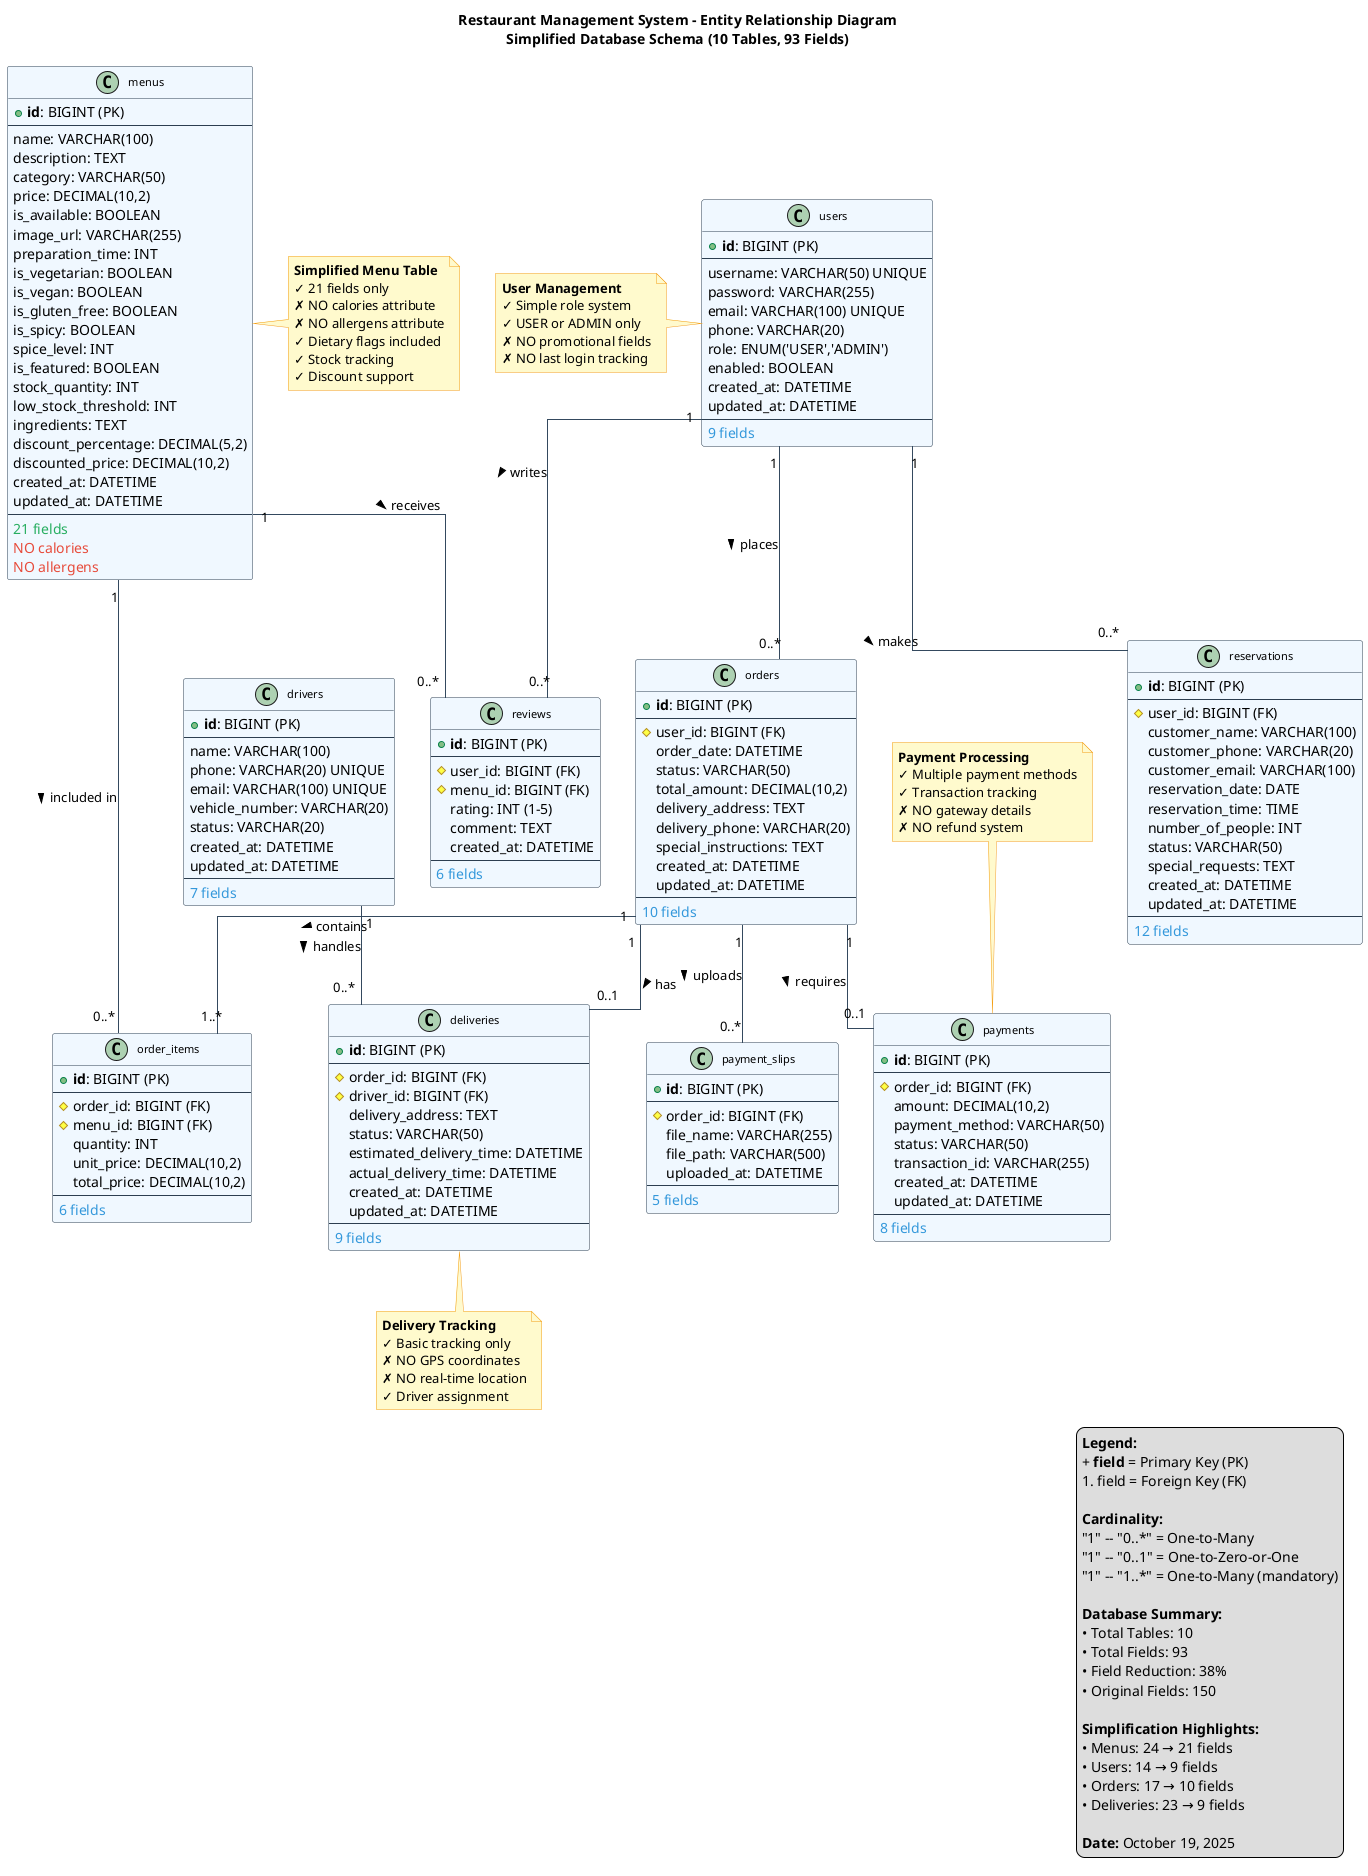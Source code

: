 @startuml Database_ER_Diagram_Simple

' Styling
skinparam linetype ortho
skinparam shadowing false
skinparam class {
    BackgroundColor #F0F8FF
    BorderColor #2C3E50
    ArrowColor #34495E
    FontSize 11
}

skinparam note {
    BackgroundColor #FFFACD
    BorderColor #F39C12
}

title Restaurant Management System - Entity Relationship Diagram\nSimplified Database Schema (10 Tables, 93 Fields)

' ============================================
' CORE ENTITIES
' ============================================

class users {
    + **id**: BIGINT (PK)
    --
    username: VARCHAR(50) UNIQUE
    password: VARCHAR(255)
    email: VARCHAR(100) UNIQUE
    phone: VARCHAR(20)
    role: ENUM('USER','ADMIN')
    enabled: BOOLEAN
    created_at: DATETIME
    updated_at: DATETIME
    --
    <color:#3498DB>9 fields</color>
}

class menus {
    + **id**: BIGINT (PK)
    --
    name: VARCHAR(100)
    description: TEXT
    category: VARCHAR(50)
    price: DECIMAL(10,2)
    is_available: BOOLEAN
    image_url: VARCHAR(255)
    preparation_time: INT
    is_vegetarian: BOOLEAN
    is_vegan: BOOLEAN
    is_gluten_free: BOOLEAN
    is_spicy: BOOLEAN
    spice_level: INT
    is_featured: BOOLEAN
    stock_quantity: INT
    low_stock_threshold: INT
    ingredients: TEXT
    discount_percentage: DECIMAL(5,2)
    discounted_price: DECIMAL(10,2)
    created_at: DATETIME
    updated_at: DATETIME
    --
    <color:#27AE60>21 fields</color>
    <color:#E74C3C>NO calories</color>
    <color:#E74C3C>NO allergens</color>
}

class orders {
    + **id**: BIGINT (PK)
    --
    # user_id: BIGINT (FK)
    order_date: DATETIME
    status: VARCHAR(50)
    total_amount: DECIMAL(10,2)
    delivery_address: TEXT
    delivery_phone: VARCHAR(20)
    special_instructions: TEXT
    created_at: DATETIME
    updated_at: DATETIME
    --
    <color:#3498DB>10 fields</color>
}

class order_items {
    + **id**: BIGINT (PK)
    --
    # order_id: BIGINT (FK)
    # menu_id: BIGINT (FK)
    quantity: INT
    unit_price: DECIMAL(10,2)
    total_price: DECIMAL(10,2)
    --
    <color:#3498DB>6 fields</color>
}

class reservations {
    + **id**: BIGINT (PK)
    --
    # user_id: BIGINT (FK)
    customer_name: VARCHAR(100)
    customer_phone: VARCHAR(20)
    customer_email: VARCHAR(100)
    reservation_date: DATE
    reservation_time: TIME
    number_of_people: INT
    status: VARCHAR(50)
    special_requests: TEXT
    created_at: DATETIME
    updated_at: DATETIME
    --
    <color:#3498DB>12 fields</color>
}

class drivers {
    + **id**: BIGINT (PK)
    --
    name: VARCHAR(100)
    phone: VARCHAR(20) UNIQUE
    email: VARCHAR(100) UNIQUE
    vehicle_number: VARCHAR(20)
    status: VARCHAR(20)
    created_at: DATETIME
    updated_at: DATETIME
    --
    <color:#3498DB>7 fields</color>
}

class deliveries {
    + **id**: BIGINT (PK)
    --
    # order_id: BIGINT (FK)
    # driver_id: BIGINT (FK)
    delivery_address: TEXT
    status: VARCHAR(50)
    estimated_delivery_time: DATETIME
    actual_delivery_time: DATETIME
    created_at: DATETIME
    updated_at: DATETIME
    --
    <color:#3498DB>9 fields</color>
}

class payments {
    + **id**: BIGINT (PK)
    --
    # order_id: BIGINT (FK)
    amount: DECIMAL(10,2)
    payment_method: VARCHAR(50)
    status: VARCHAR(50)
    transaction_id: VARCHAR(255)
    created_at: DATETIME
    updated_at: DATETIME
    --
    <color:#3498DB>8 fields</color>
}

class payment_slips {
    + **id**: BIGINT (PK)
    --
    # order_id: BIGINT (FK)
    file_name: VARCHAR(255)
    file_path: VARCHAR(500)
    uploaded_at: DATETIME
    --
    <color:#3498DB>5 fields</color>
}

class reviews {
    + **id**: BIGINT (PK)
    --
    # user_id: BIGINT (FK)
    # menu_id: BIGINT (FK)
    rating: INT (1-5)
    comment: TEXT
    created_at: DATETIME
    --
    <color:#3498DB>6 fields</color>
}

' ============================================
' RELATIONSHIPS
' ============================================

' User relationships
users "1" -- "0..*" orders : places >
users "1" -- "0..*" reservations : makes >
users "1" -- "0..*" reviews : writes >

' Order relationships
orders "1" -- "1..*" order_items : contains >
orders "1" -- "0..1" deliveries : has >
orders "1" -- "0..1" payments : requires >
orders "1" -- "0..*" payment_slips : uploads >

' Menu relationships
menus "1" -- "0..*" order_items : included in >
menus "1" -- "0..*" reviews : receives >

' Driver relationships
drivers "1" -- "0..*" deliveries : handles >

' ============================================
' NOTES AND ANNOTATIONS
' ============================================

note right of menus
  **Simplified Menu Table**
  ✓ 21 fields only
  ✗ NO calories attribute
  ✗ NO allergens attribute
  ✓ Dietary flags included
  ✓ Stock tracking
  ✓ Discount support
end note

note left of users
  **User Management**
  ✓ Simple role system
  ✓ USER or ADMIN only
  ✗ NO promotional fields
  ✗ NO last login tracking
end note

note bottom of deliveries
  **Delivery Tracking**
  ✓ Basic tracking only
  ✗ NO GPS coordinates
  ✗ NO real-time location
  ✓ Driver assignment
end note

note top of payments
  **Payment Processing**
  ✓ Multiple payment methods
  ✓ Transaction tracking
  ✗ NO gateway details
  ✗ NO refund system
end note

' ============================================
' LEGEND
' ============================================

legend bottom right
  **Legend:**
  + **field** = Primary Key (PK)
  # field = Foreign Key (FK)
  
  **Cardinality:**
  "1" -- "0..*" = One-to-Many
  "1" -- "0..1" = One-to-Zero-or-One
  "1" -- "1..*" = One-to-Many (mandatory)
  
  **Database Summary:**
  • Total Tables: 10
  • Total Fields: 93
  • Field Reduction: 38%
  • Original Fields: 150
  
  **Simplification Highlights:**
  • Menus: 24 → 21 fields
  • Users: 14 → 9 fields  
  • Orders: 17 → 10 fields
  • Deliveries: 23 → 9 fields
  
  **Date:** October 19, 2025
endlegend

@enduml

